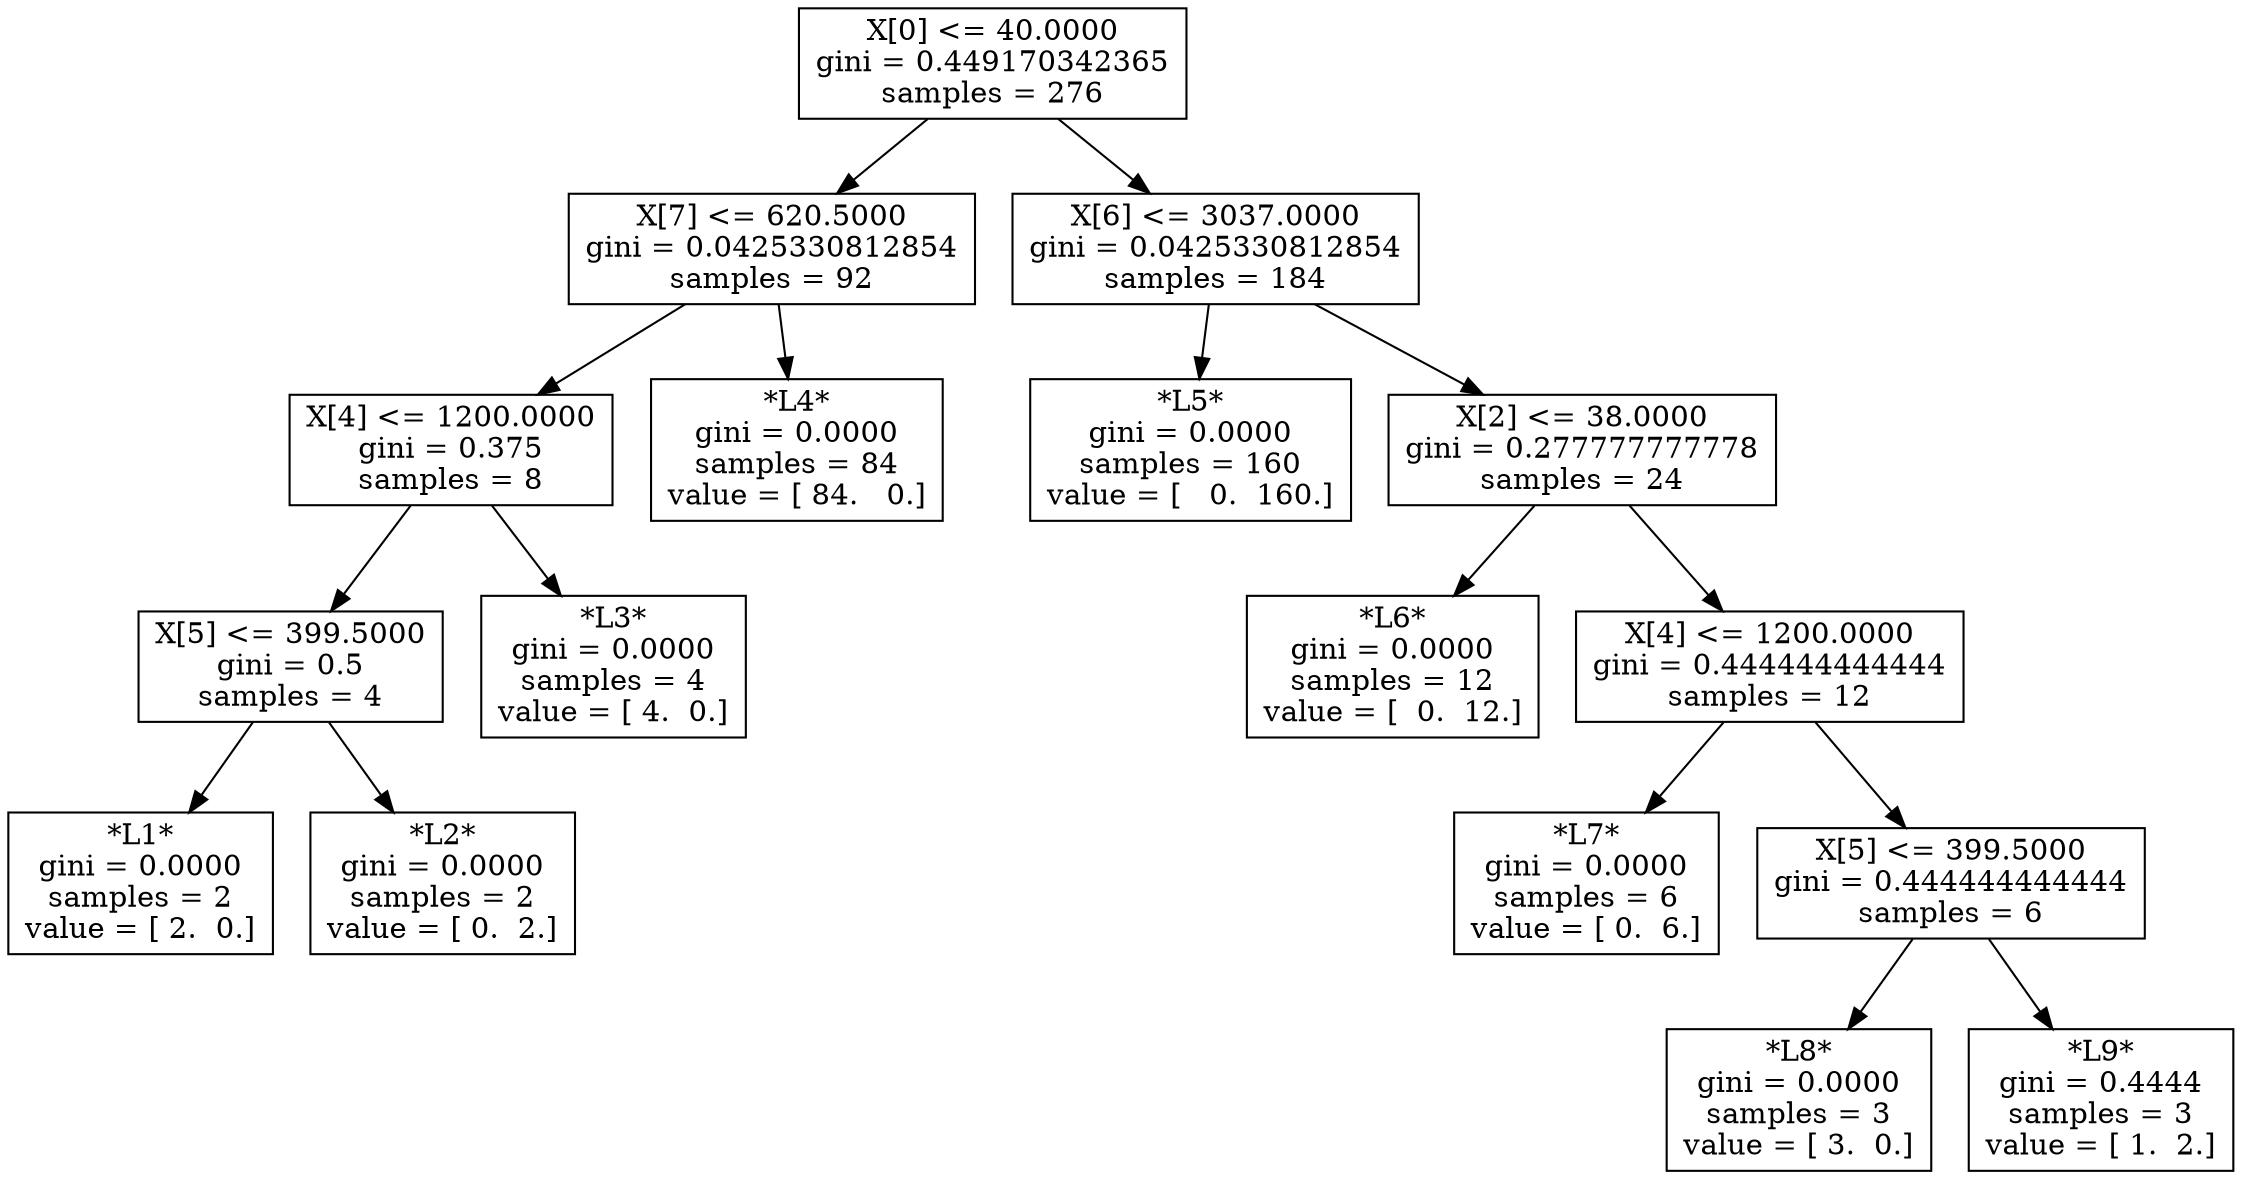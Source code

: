 digraph Tree {
0 [label="X[0] <= 40.0000\ngini = 0.449170342365\nsamples = 276", shape="box"] ;
1 [label="X[7] <= 620.5000\ngini = 0.0425330812854\nsamples = 92", shape="box"] ;
0 -> 1 ;
2 [label="X[4] <= 1200.0000\ngini = 0.375\nsamples = 8", shape="box"] ;
1 -> 2 ;
3 [label="X[5] <= 399.5000\ngini = 0.5\nsamples = 4", shape="box"] ;
2 -> 3 ;
4 [label="*L1*\ngini = 0.0000\nsamples = 2\nvalue = [ 2.  0.]", shape="box"] ;
3 -> 4 ;
5 [label="*L2*\ngini = 0.0000\nsamples = 2\nvalue = [ 0.  2.]", shape="box"] ;
3 -> 5 ;
6 [label="*L3*\ngini = 0.0000\nsamples = 4\nvalue = [ 4.  0.]", shape="box"] ;
2 -> 6 ;
7 [label="*L4*\ngini = 0.0000\nsamples = 84\nvalue = [ 84.   0.]", shape="box"] ;
1 -> 7 ;
8 [label="X[6] <= 3037.0000\ngini = 0.0425330812854\nsamples = 184", shape="box"] ;
0 -> 8 ;
9 [label="*L5*\ngini = 0.0000\nsamples = 160\nvalue = [   0.  160.]", shape="box"] ;
8 -> 9 ;
10 [label="X[2] <= 38.0000\ngini = 0.277777777778\nsamples = 24", shape="box"] ;
8 -> 10 ;
11 [label="*L6*\ngini = 0.0000\nsamples = 12\nvalue = [  0.  12.]", shape="box"] ;
10 -> 11 ;
12 [label="X[4] <= 1200.0000\ngini = 0.444444444444\nsamples = 12", shape="box"] ;
10 -> 12 ;
13 [label="*L7*\ngini = 0.0000\nsamples = 6\nvalue = [ 0.  6.]", shape="box"] ;
12 -> 13 ;
14 [label="X[5] <= 399.5000\ngini = 0.444444444444\nsamples = 6", shape="box"] ;
12 -> 14 ;
15 [label="*L8*\ngini = 0.0000\nsamples = 3\nvalue = [ 3.  0.]", shape="box"] ;
14 -> 15 ;
16 [label="*L9*\ngini = 0.4444\nsamples = 3\nvalue = [ 1.  2.]", shape="box"] ;
14 -> 16 ;
}

